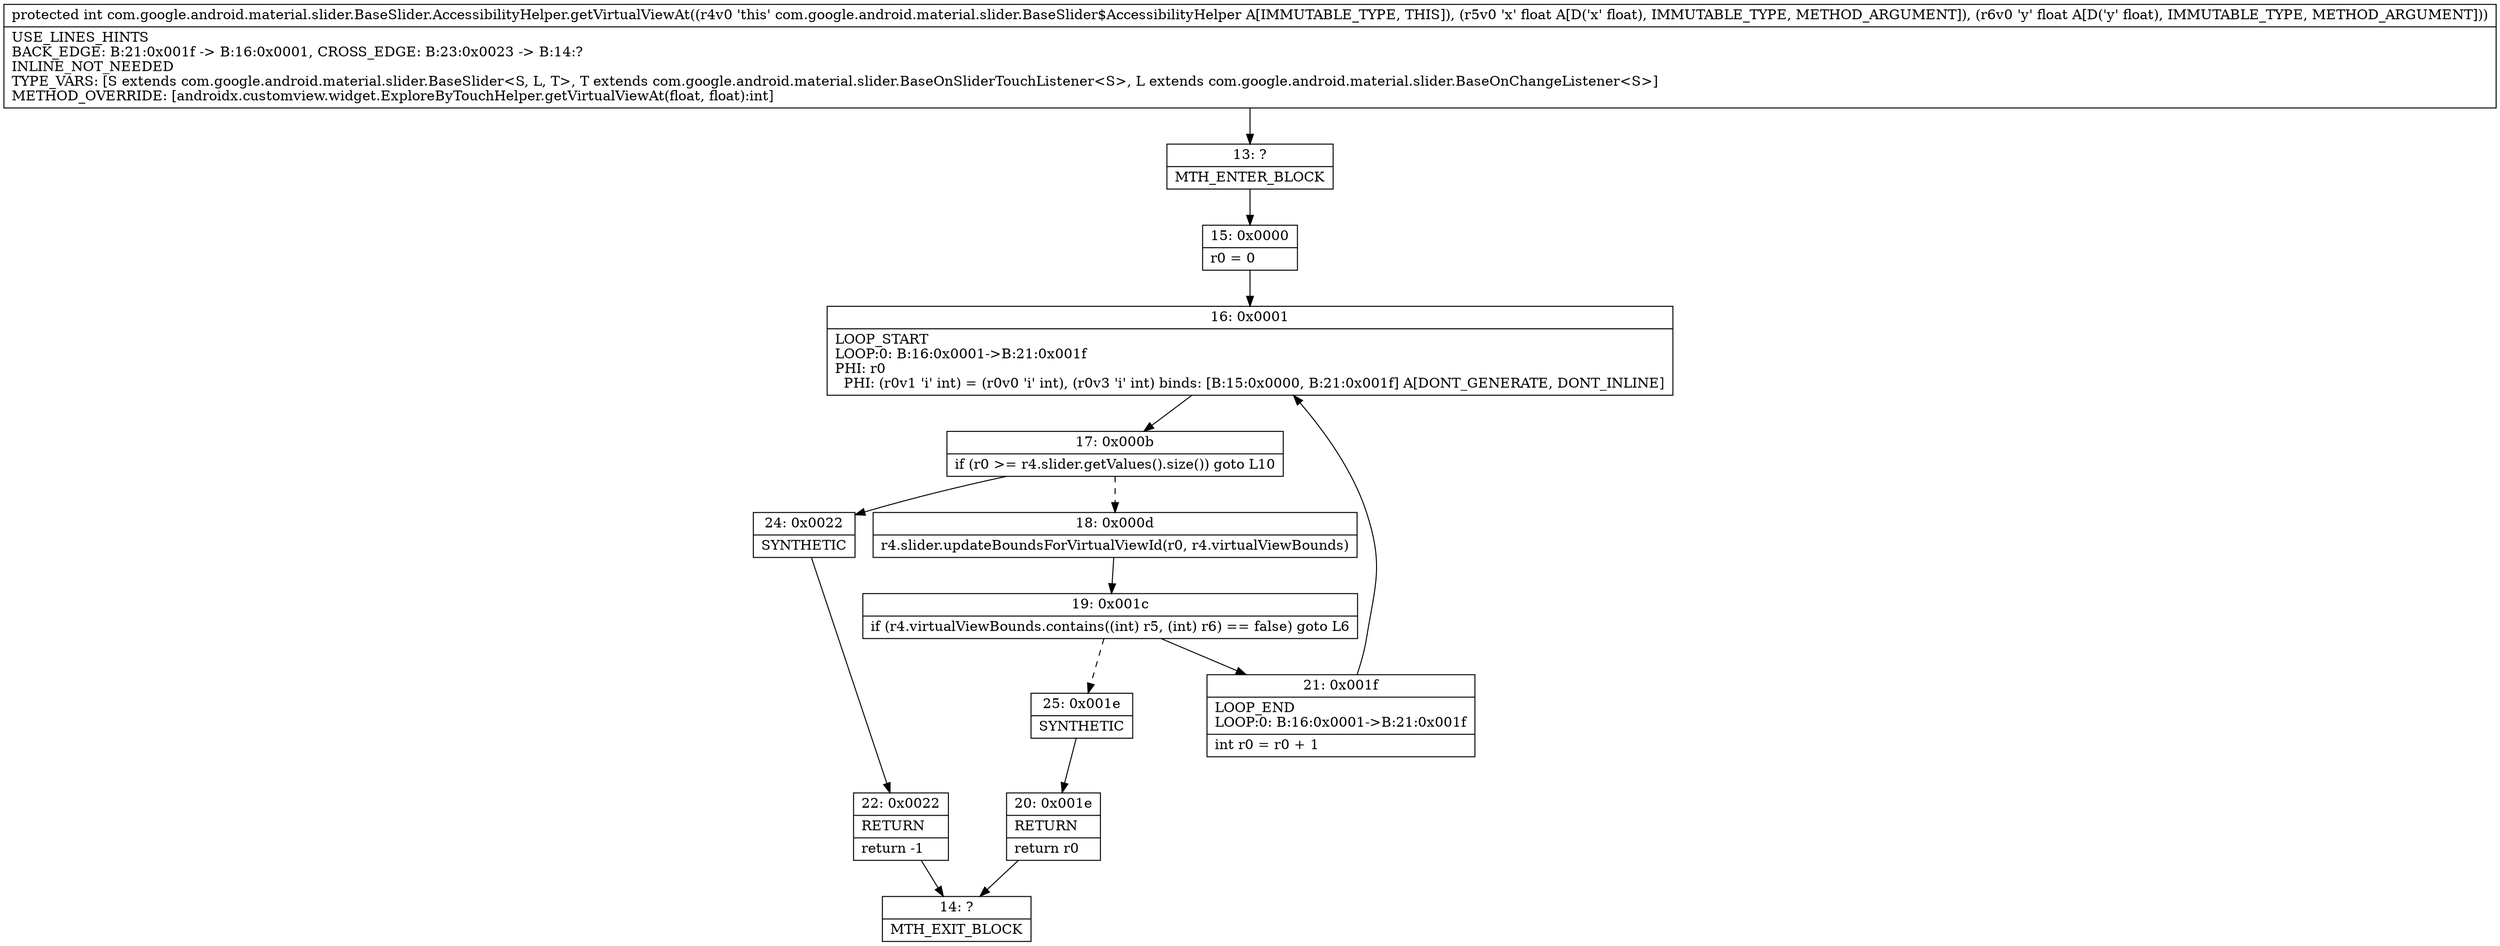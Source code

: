 digraph "CFG forcom.google.android.material.slider.BaseSlider.AccessibilityHelper.getVirtualViewAt(FF)I" {
Node_13 [shape=record,label="{13\:\ ?|MTH_ENTER_BLOCK\l}"];
Node_15 [shape=record,label="{15\:\ 0x0000|r0 = 0\l}"];
Node_16 [shape=record,label="{16\:\ 0x0001|LOOP_START\lLOOP:0: B:16:0x0001\-\>B:21:0x001f\lPHI: r0 \l  PHI: (r0v1 'i' int) = (r0v0 'i' int), (r0v3 'i' int) binds: [B:15:0x0000, B:21:0x001f] A[DONT_GENERATE, DONT_INLINE]\l}"];
Node_17 [shape=record,label="{17\:\ 0x000b|if (r0 \>= r4.slider.getValues().size()) goto L10\l}"];
Node_18 [shape=record,label="{18\:\ 0x000d|r4.slider.updateBoundsForVirtualViewId(r0, r4.virtualViewBounds)\l}"];
Node_19 [shape=record,label="{19\:\ 0x001c|if (r4.virtualViewBounds.contains((int) r5, (int) r6) == false) goto L6\l}"];
Node_21 [shape=record,label="{21\:\ 0x001f|LOOP_END\lLOOP:0: B:16:0x0001\-\>B:21:0x001f\l|int r0 = r0 + 1\l}"];
Node_25 [shape=record,label="{25\:\ 0x001e|SYNTHETIC\l}"];
Node_20 [shape=record,label="{20\:\ 0x001e|RETURN\l|return r0\l}"];
Node_14 [shape=record,label="{14\:\ ?|MTH_EXIT_BLOCK\l}"];
Node_24 [shape=record,label="{24\:\ 0x0022|SYNTHETIC\l}"];
Node_22 [shape=record,label="{22\:\ 0x0022|RETURN\l|return \-1\l}"];
MethodNode[shape=record,label="{protected int com.google.android.material.slider.BaseSlider.AccessibilityHelper.getVirtualViewAt((r4v0 'this' com.google.android.material.slider.BaseSlider$AccessibilityHelper A[IMMUTABLE_TYPE, THIS]), (r5v0 'x' float A[D('x' float), IMMUTABLE_TYPE, METHOD_ARGUMENT]), (r6v0 'y' float A[D('y' float), IMMUTABLE_TYPE, METHOD_ARGUMENT]))  | USE_LINES_HINTS\lBACK_EDGE: B:21:0x001f \-\> B:16:0x0001, CROSS_EDGE: B:23:0x0023 \-\> B:14:?\lINLINE_NOT_NEEDED\lTYPE_VARS: [S extends com.google.android.material.slider.BaseSlider\<S, L, T\>, T extends com.google.android.material.slider.BaseOnSliderTouchListener\<S\>, L extends com.google.android.material.slider.BaseOnChangeListener\<S\>]\lMETHOD_OVERRIDE: [androidx.customview.widget.ExploreByTouchHelper.getVirtualViewAt(float, float):int]\l}"];
MethodNode -> Node_13;Node_13 -> Node_15;
Node_15 -> Node_16;
Node_16 -> Node_17;
Node_17 -> Node_18[style=dashed];
Node_17 -> Node_24;
Node_18 -> Node_19;
Node_19 -> Node_21;
Node_19 -> Node_25[style=dashed];
Node_21 -> Node_16;
Node_25 -> Node_20;
Node_20 -> Node_14;
Node_24 -> Node_22;
Node_22 -> Node_14;
}


